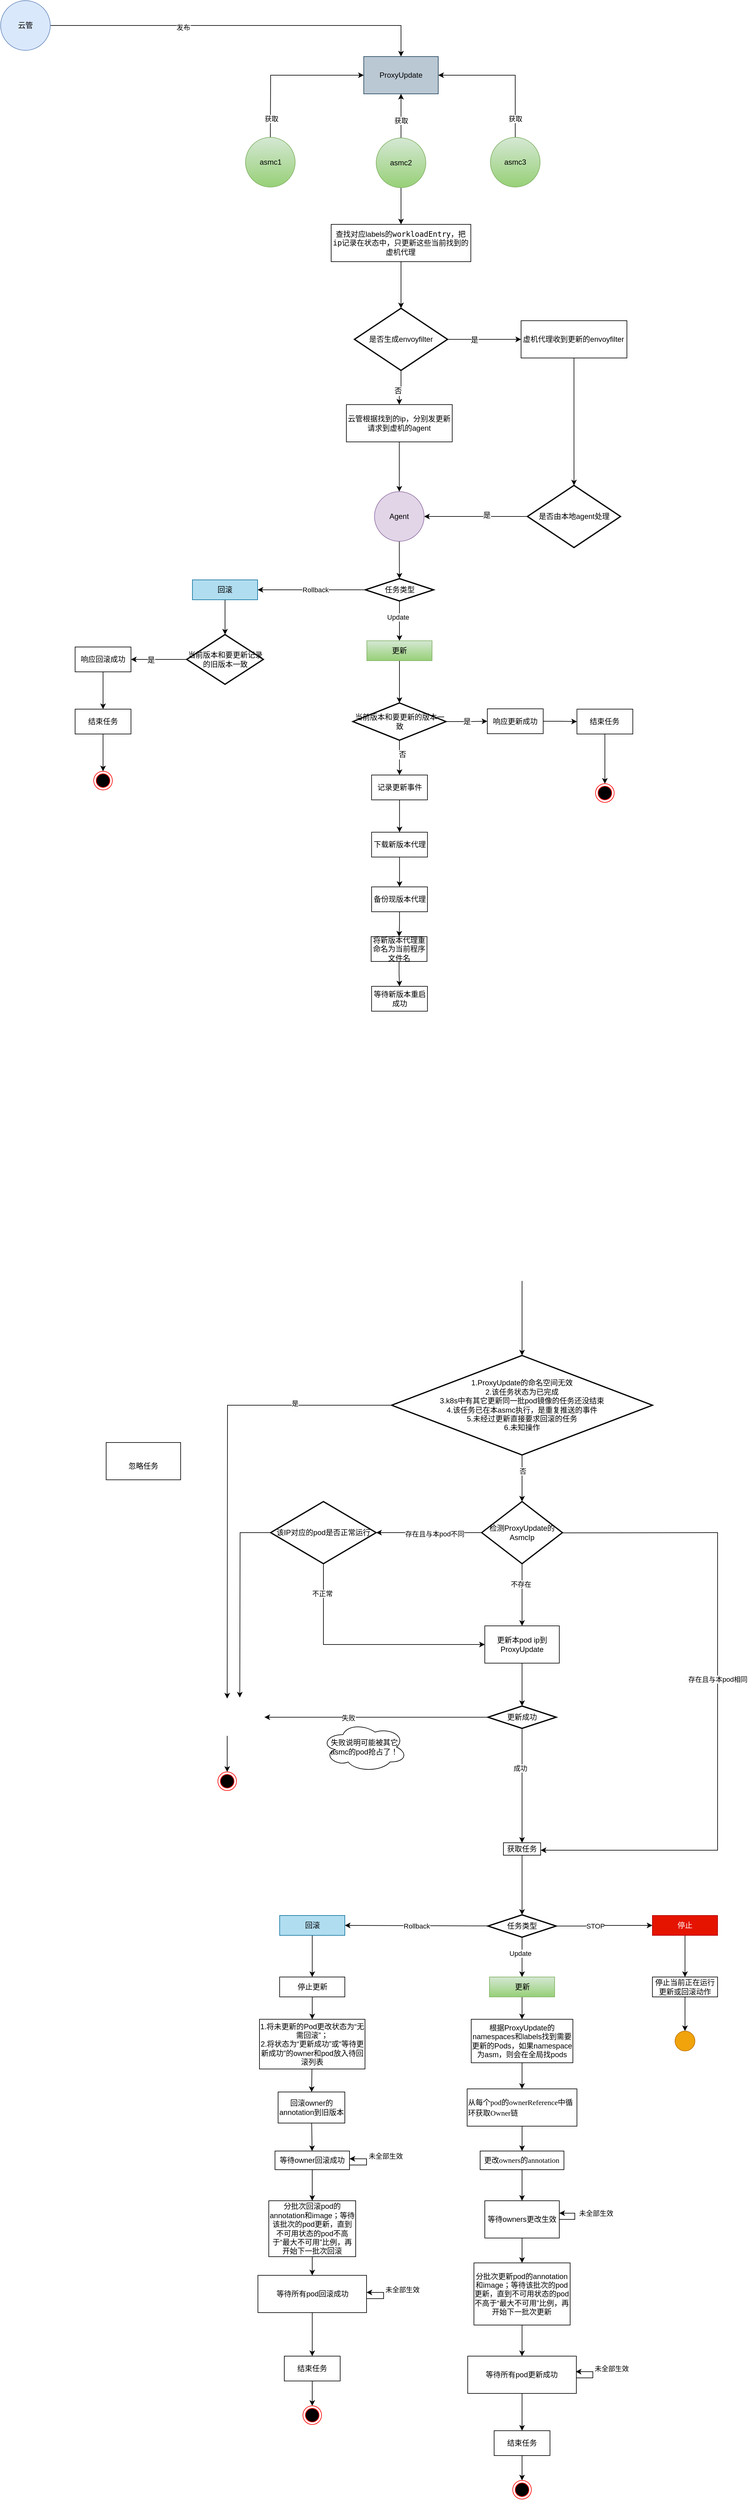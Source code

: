 <mxfile version="15.8.2" type="github">
  <diagram name="Page-1" id="e7e014a7-5840-1c2e-5031-d8a46d1fe8dd">
    <mxGraphModel dx="1368" dy="797" grid="1" gridSize="10" guides="1" tooltips="1" connect="1" arrows="1" fold="1" page="1" pageScale="1" pageWidth="827" pageHeight="1169" background="#ffffff" math="0" shadow="0">
      <root>
        <mxCell id="0" />
        <mxCell id="1" parent="0" />
        <mxCell id="EJuun3mlQRxhY7gNAN2d-12" style="edgeStyle=none;rounded=0;orthogonalLoop=1;jettySize=auto;html=1;entryX=0.5;entryY=0;entryDx=0;entryDy=0;" parent="1" source="FB7n5PxvgqieLS6MJgnv-41" target="FB7n5PxvgqieLS6MJgnv-43" edge="1">
          <mxGeometry relative="1" as="geometry">
            <Array as="points">
              <mxPoint x="585" y="80" />
              <mxPoint x="665" y="80" />
            </Array>
          </mxGeometry>
        </mxCell>
        <mxCell id="EJuun3mlQRxhY7gNAN2d-13" value="发布" style="edgeLabel;html=1;align=center;verticalAlign=middle;resizable=0;points=[];" parent="EJuun3mlQRxhY7gNAN2d-12" vertex="1" connectable="0">
          <mxGeometry x="-0.306" y="-3" relative="1" as="geometry">
            <mxPoint as="offset" />
          </mxGeometry>
        </mxCell>
        <mxCell id="FB7n5PxvgqieLS6MJgnv-41" value="云管" style="ellipse;whiteSpace=wrap;html=1;aspect=fixed;fillColor=#dae8fc;strokeColor=#6c8ebf;" parent="1" vertex="1">
          <mxGeometry x="20" y="40" width="80" height="80" as="geometry" />
        </mxCell>
        <mxCell id="FB7n5PxvgqieLS6MJgnv-43" value="ProxyUpdate" style="rounded=0;whiteSpace=wrap;html=1;fillColor=#bac8d3;strokeColor=#23445d;" parent="1" vertex="1">
          <mxGeometry x="605" y="130" width="120" height="60" as="geometry" />
        </mxCell>
        <mxCell id="EJuun3mlQRxhY7gNAN2d-10" style="edgeStyle=none;rounded=0;orthogonalLoop=1;jettySize=auto;html=1;exitX=0.5;exitY=0;exitDx=0;exitDy=0;entryX=0;entryY=0.5;entryDx=0;entryDy=0;" parent="1" source="FB7n5PxvgqieLS6MJgnv-44" edge="1">
          <mxGeometry relative="1" as="geometry">
            <mxPoint x="605" y="160" as="targetPoint" />
            <Array as="points">
              <mxPoint x="455" y="160" />
            </Array>
          </mxGeometry>
        </mxCell>
        <mxCell id="rX8UmJ0MvaBs6cS46ier-8" value="获取" style="edgeLabel;html=1;align=center;verticalAlign=middle;resizable=0;points=[];" parent="EJuun3mlQRxhY7gNAN2d-10" vertex="1" connectable="0">
          <mxGeometry x="-0.401" y="-1" relative="1" as="geometry">
            <mxPoint y="45" as="offset" />
          </mxGeometry>
        </mxCell>
        <mxCell id="FB7n5PxvgqieLS6MJgnv-44" value="asmc1" style="ellipse;whiteSpace=wrap;html=1;aspect=fixed;fillColor=#d5e8d4;gradientColor=#97d077;strokeColor=#82b366;" parent="1" vertex="1">
          <mxGeometry x="414.5" y="260" width="80" height="80" as="geometry" />
        </mxCell>
        <mxCell id="EJuun3mlQRxhY7gNAN2d-9" style="edgeStyle=none;rounded=0;orthogonalLoop=1;jettySize=auto;html=1;exitX=0.5;exitY=0;exitDx=0;exitDy=0;entryX=0.5;entryY=1;entryDx=0;entryDy=0;" parent="1" source="FB7n5PxvgqieLS6MJgnv-45" edge="1">
          <mxGeometry relative="1" as="geometry">
            <mxPoint x="665" y="190" as="targetPoint" />
          </mxGeometry>
        </mxCell>
        <mxCell id="rX8UmJ0MvaBs6cS46ier-11" value="获取" style="edgeLabel;html=1;align=center;verticalAlign=middle;resizable=0;points=[];" parent="EJuun3mlQRxhY7gNAN2d-9" vertex="1" connectable="0">
          <mxGeometry x="-0.3" relative="1" as="geometry">
            <mxPoint y="-3" as="offset" />
          </mxGeometry>
        </mxCell>
        <mxCell id="EJuun3mlQRxhY7gNAN2d-14" style="edgeStyle=none;rounded=0;orthogonalLoop=1;jettySize=auto;html=1;entryX=0.5;entryY=0;entryDx=0;entryDy=0;entryPerimeter=0;" parent="1" target="rX8UmJ0MvaBs6cS46ier-1" edge="1">
          <mxGeometry relative="1" as="geometry">
            <mxPoint x="860" y="2100" as="sourcePoint" />
          </mxGeometry>
        </mxCell>
        <mxCell id="xDake7foOGyNzTxmRu00-2" style="edgeStyle=orthogonalEdgeStyle;rounded=0;orthogonalLoop=1;jettySize=auto;html=1;" edge="1" parent="1" source="FB7n5PxvgqieLS6MJgnv-45" target="xDake7foOGyNzTxmRu00-1">
          <mxGeometry relative="1" as="geometry" />
        </mxCell>
        <mxCell id="FB7n5PxvgqieLS6MJgnv-45" value="asmc2" style="ellipse;whiteSpace=wrap;html=1;aspect=fixed;fillColor=#d5e8d4;gradientColor=#97d077;strokeColor=#82b366;" parent="1" vertex="1">
          <mxGeometry x="625" y="261" width="80" height="80" as="geometry" />
        </mxCell>
        <mxCell id="EJuun3mlQRxhY7gNAN2d-11" style="edgeStyle=none;rounded=0;orthogonalLoop=1;jettySize=auto;html=1;entryX=1;entryY=0.5;entryDx=0;entryDy=0;" parent="1" source="FB7n5PxvgqieLS6MJgnv-46" edge="1">
          <mxGeometry relative="1" as="geometry">
            <mxPoint x="725" y="160" as="targetPoint" />
            <Array as="points">
              <mxPoint x="849" y="160" />
            </Array>
          </mxGeometry>
        </mxCell>
        <mxCell id="rX8UmJ0MvaBs6cS46ier-10" value="获取" style="edgeLabel;html=1;align=center;verticalAlign=middle;resizable=0;points=[];" parent="EJuun3mlQRxhY7gNAN2d-11" vertex="1" connectable="0">
          <mxGeometry x="-0.678" relative="1" as="geometry">
            <mxPoint y="6" as="offset" />
          </mxGeometry>
        </mxCell>
        <mxCell id="FB7n5PxvgqieLS6MJgnv-46" value="asmc3" style="ellipse;whiteSpace=wrap;html=1;aspect=fixed;fillColor=#d5e8d4;gradientColor=#97d077;strokeColor=#82b366;" parent="1" vertex="1">
          <mxGeometry x="809.07" y="260" width="80" height="80" as="geometry" />
        </mxCell>
        <mxCell id="EJuun3mlQRxhY7gNAN2d-17" style="edgeStyle=none;rounded=0;orthogonalLoop=1;jettySize=auto;html=1;entryX=0.5;entryY=0;entryDx=0;entryDy=0;exitX=0.5;exitY=1;exitDx=0;exitDy=0;exitPerimeter=0;" parent="1" source="EJuun3mlQRxhY7gNAN2d-7" target="EJuun3mlQRxhY7gNAN2d-22" edge="1">
          <mxGeometry relative="1" as="geometry">
            <mxPoint x="1085" y="2505" as="targetPoint" />
          </mxGeometry>
        </mxCell>
        <mxCell id="EJuun3mlQRxhY7gNAN2d-18" value="不存在" style="edgeLabel;html=1;align=center;verticalAlign=middle;resizable=0;points=[];" parent="EJuun3mlQRxhY7gNAN2d-17" vertex="1" connectable="0">
          <mxGeometry x="-0.354" y="-2" relative="1" as="geometry">
            <mxPoint as="offset" />
          </mxGeometry>
        </mxCell>
        <mxCell id="EJuun3mlQRxhY7gNAN2d-19" style="edgeStyle=none;rounded=0;orthogonalLoop=1;jettySize=auto;html=1;entryX=1;entryY=0.5;entryDx=0;entryDy=0;entryPerimeter=0;exitX=0;exitY=0.5;exitDx=0;exitDy=0;exitPerimeter=0;" parent="1" source="EJuun3mlQRxhY7gNAN2d-7" target="EJuun3mlQRxhY7gNAN2d-30" edge="1">
          <mxGeometry relative="1" as="geometry">
            <mxPoint x="735" y="2505" as="targetPoint" />
          </mxGeometry>
        </mxCell>
        <mxCell id="EJuun3mlQRxhY7gNAN2d-20" value="存在且与本pod不同" style="edgeLabel;html=1;align=center;verticalAlign=middle;resizable=0;points=[];" parent="EJuun3mlQRxhY7gNAN2d-19" vertex="1" connectable="0">
          <mxGeometry x="0.106" y="2" relative="1" as="geometry">
            <mxPoint x="18" as="offset" />
          </mxGeometry>
        </mxCell>
        <mxCell id="EJuun3mlQRxhY7gNAN2d-38" style="edgeStyle=none;rounded=0;orthogonalLoop=1;jettySize=auto;html=1;entryX=1;entryY=0.5;entryDx=0;entryDy=0;" parent="1" edge="1">
          <mxGeometry relative="1" as="geometry">
            <mxPoint x="890.0" y="3016" as="targetPoint" />
            <Array as="points">
              <mxPoint x="1175" y="2505" />
              <mxPoint x="1175" y="3016" />
            </Array>
            <mxPoint x="925.0" y="2505.349" as="sourcePoint" />
          </mxGeometry>
        </mxCell>
        <mxCell id="EJuun3mlQRxhY7gNAN2d-39" value="存在且与本pod相同" style="edgeLabel;html=1;align=center;verticalAlign=middle;resizable=0;points=[];" parent="EJuun3mlQRxhY7gNAN2d-38" vertex="1" connectable="0">
          <mxGeometry x="-0.397" y="-1" relative="1" as="geometry">
            <mxPoint x="1" y="170" as="offset" />
          </mxGeometry>
        </mxCell>
        <mxCell id="EJuun3mlQRxhY7gNAN2d-7" value="&lt;span style=&quot;text-align: left&quot;&gt;检测ProxyUpdate的AsmcIp&lt;/span&gt;" style="strokeWidth=2;html=1;shape=mxgraph.flowchart.decision;whiteSpace=wrap;" parent="1" vertex="1">
          <mxGeometry x="795" y="2455" width="130" height="100" as="geometry" />
        </mxCell>
        <mxCell id="EJuun3mlQRxhY7gNAN2d-24" style="edgeStyle=none;rounded=0;orthogonalLoop=1;jettySize=auto;html=1;entryX=0.5;entryY=0;entryDx=0;entryDy=0;entryPerimeter=0;" parent="1" source="EJuun3mlQRxhY7gNAN2d-22" target="EJuun3mlQRxhY7gNAN2d-23" edge="1">
          <mxGeometry relative="1" as="geometry">
            <mxPoint x="860.0" y="2792" as="targetPoint" />
          </mxGeometry>
        </mxCell>
        <mxCell id="EJuun3mlQRxhY7gNAN2d-22" value="更新本pod ip到ProxyUpdate" style="rounded=0;whiteSpace=wrap;html=1;" parent="1" vertex="1">
          <mxGeometry x="800" y="2655" width="120" height="60" as="geometry" />
        </mxCell>
        <mxCell id="EJuun3mlQRxhY7gNAN2d-33" style="edgeStyle=none;rounded=0;orthogonalLoop=1;jettySize=auto;html=1;" parent="1" source="EJuun3mlQRxhY7gNAN2d-23" target="EJuun3mlQRxhY7gNAN2d-25" edge="1">
          <mxGeometry relative="1" as="geometry" />
        </mxCell>
        <mxCell id="EJuun3mlQRxhY7gNAN2d-34" value="成功" style="edgeLabel;html=1;align=center;verticalAlign=middle;resizable=0;points=[];" parent="EJuun3mlQRxhY7gNAN2d-33" vertex="1" connectable="0">
          <mxGeometry x="-0.303" y="-3" relative="1" as="geometry">
            <mxPoint as="offset" />
          </mxGeometry>
        </mxCell>
        <mxCell id="EJuun3mlQRxhY7gNAN2d-41" style="edgeStyle=none;rounded=0;orthogonalLoop=1;jettySize=auto;html=1;entryX=1;entryY=0.5;entryDx=0;entryDy=0;exitX=0;exitY=0.5;exitDx=0;exitDy=0;exitPerimeter=0;" parent="1" source="EJuun3mlQRxhY7gNAN2d-23" edge="1">
          <mxGeometry relative="1" as="geometry">
            <mxPoint x="445" y="2802" as="targetPoint" />
            <mxPoint x="795" y="2800" as="sourcePoint" />
          </mxGeometry>
        </mxCell>
        <mxCell id="EJuun3mlQRxhY7gNAN2d-42" value="失败" style="edgeLabel;html=1;align=center;verticalAlign=middle;resizable=0;points=[];" parent="EJuun3mlQRxhY7gNAN2d-41" vertex="1" connectable="0">
          <mxGeometry x="0.25" y="1" relative="1" as="geometry">
            <mxPoint as="offset" />
          </mxGeometry>
        </mxCell>
        <mxCell id="EJuun3mlQRxhY7gNAN2d-23" value="&lt;span style=&quot;text-align: left&quot;&gt;更新成功&lt;/span&gt;" style="strokeWidth=2;html=1;shape=mxgraph.flowchart.decision;whiteSpace=wrap;" parent="1" vertex="1">
          <mxGeometry x="805" y="2784" width="110" height="36" as="geometry" />
        </mxCell>
        <mxCell id="rX8UmJ0MvaBs6cS46ier-18" style="edgeStyle=orthogonalEdgeStyle;rounded=0;orthogonalLoop=1;jettySize=auto;html=1;entryX=0.5;entryY=0;entryDx=0;entryDy=0;entryPerimeter=0;" parent="1" source="EJuun3mlQRxhY7gNAN2d-25" target="rX8UmJ0MvaBs6cS46ier-17" edge="1">
          <mxGeometry relative="1" as="geometry" />
        </mxCell>
        <mxCell id="EJuun3mlQRxhY7gNAN2d-25" value="获取任务" style="rounded=0;whiteSpace=wrap;html=1;" parent="1" vertex="1">
          <mxGeometry x="830" y="3004" width="60" height="20" as="geometry" />
        </mxCell>
        <mxCell id="EJuun3mlQRxhY7gNAN2d-43" style="edgeStyle=orthogonalEdgeStyle;rounded=0;orthogonalLoop=1;jettySize=auto;html=1;entryX=0;entryY=0.5;entryDx=0;entryDy=0;exitX=0.5;exitY=1;exitDx=0;exitDy=0;exitPerimeter=0;" parent="1" source="EJuun3mlQRxhY7gNAN2d-30" target="EJuun3mlQRxhY7gNAN2d-22" edge="1">
          <mxGeometry relative="1" as="geometry" />
        </mxCell>
        <mxCell id="EJuun3mlQRxhY7gNAN2d-44" value="不正常" style="edgeLabel;html=1;align=center;verticalAlign=middle;resizable=0;points=[];" parent="EJuun3mlQRxhY7gNAN2d-43" vertex="1" connectable="0">
          <mxGeometry x="-0.753" y="-2" relative="1" as="geometry">
            <mxPoint as="offset" />
          </mxGeometry>
        </mxCell>
        <mxCell id="rX8UmJ0MvaBs6cS46ier-13" style="edgeStyle=orthogonalEdgeStyle;rounded=0;orthogonalLoop=1;jettySize=auto;html=1;entryX=0.669;entryY=-0.028;entryDx=0;entryDy=0;entryPerimeter=0;" parent="1" source="EJuun3mlQRxhY7gNAN2d-30" edge="1">
          <mxGeometry relative="1" as="geometry">
            <mxPoint x="405.28" y="2770.32" as="targetPoint" />
          </mxGeometry>
        </mxCell>
        <mxCell id="EJuun3mlQRxhY7gNAN2d-30" value="该IP对应的pod是否正常运行" style="strokeWidth=2;html=1;shape=mxgraph.flowchart.decision;whiteSpace=wrap;" parent="1" vertex="1">
          <mxGeometry x="455" y="2455" width="170" height="100" as="geometry" />
        </mxCell>
        <mxCell id="EJuun3mlQRxhY7gNAN2d-36" style="edgeStyle=none;rounded=0;orthogonalLoop=1;jettySize=auto;html=1;entryX=0.5;entryY=0;entryDx=0;entryDy=0;" parent="1" target="EJuun3mlQRxhY7gNAN2d-35" edge="1">
          <mxGeometry relative="1" as="geometry">
            <mxPoint x="385" y="2832" as="sourcePoint" />
          </mxGeometry>
        </mxCell>
        <mxCell id="EJuun3mlQRxhY7gNAN2d-32" value="&lt;br&gt;忽略任务" style="rounded=0;whiteSpace=wrap;html=1;" parent="1" vertex="1">
          <mxGeometry x="190" y="2360" width="120" height="60" as="geometry" />
        </mxCell>
        <mxCell id="EJuun3mlQRxhY7gNAN2d-35" value="" style="ellipse;html=1;shape=endState;fillColor=#000000;strokeColor=#ff0000;" parent="1" vertex="1">
          <mxGeometry x="370" y="2890" width="30" height="30" as="geometry" />
        </mxCell>
        <mxCell id="rX8UmJ0MvaBs6cS46ier-3" style="edgeStyle=orthogonalEdgeStyle;rounded=0;orthogonalLoop=1;jettySize=auto;html=1;" parent="1" source="rX8UmJ0MvaBs6cS46ier-1" target="EJuun3mlQRxhY7gNAN2d-7" edge="1">
          <mxGeometry relative="1" as="geometry" />
        </mxCell>
        <mxCell id="rX8UmJ0MvaBs6cS46ier-15" value="否" style="edgeLabel;html=1;align=center;verticalAlign=middle;resizable=0;points=[];" parent="rX8UmJ0MvaBs6cS46ier-3" vertex="1" connectable="0">
          <mxGeometry x="-0.301" y="1" relative="1" as="geometry">
            <mxPoint as="offset" />
          </mxGeometry>
        </mxCell>
        <mxCell id="rX8UmJ0MvaBs6cS46ier-5" style="edgeStyle=orthogonalEdgeStyle;rounded=0;orthogonalLoop=1;jettySize=auto;html=1;" parent="1" source="rX8UmJ0MvaBs6cS46ier-1" edge="1">
          <mxGeometry relative="1" as="geometry">
            <mxPoint x="385" y="2772" as="targetPoint" />
          </mxGeometry>
        </mxCell>
        <mxCell id="rX8UmJ0MvaBs6cS46ier-14" value="是" style="edgeLabel;html=1;align=center;verticalAlign=middle;resizable=0;points=[];" parent="rX8UmJ0MvaBs6cS46ier-5" vertex="1" connectable="0">
          <mxGeometry x="-0.577" y="-3" relative="1" as="geometry">
            <mxPoint as="offset" />
          </mxGeometry>
        </mxCell>
        <mxCell id="rX8UmJ0MvaBs6cS46ier-1" value="&lt;span style=&quot;text-align: left&quot;&gt;1.ProxyUpdate的命名空间无效&lt;br&gt;2.&lt;/span&gt;&lt;span style=&quot;text-align: left&quot;&gt;该任务状态为已完成&lt;br&gt;&lt;/span&gt;&lt;span style=&quot;text-align: left&quot;&gt;3.k8s中有其它更新同一批pod镜像的任务还没结束&lt;br&gt;4.该任务已在本asmc执行，是重复推送的事件&lt;br&gt;5.未经过更新直接要求回滚的任务&lt;br&gt;6.未知操作&lt;br&gt;&lt;/span&gt;" style="strokeWidth=2;html=1;shape=mxgraph.flowchart.decision;whiteSpace=wrap;" parent="1" vertex="1">
          <mxGeometry x="650" y="2220" width="420" height="160" as="geometry" />
        </mxCell>
        <mxCell id="rX8UmJ0MvaBs6cS46ier-20" style="edgeStyle=orthogonalEdgeStyle;rounded=0;orthogonalLoop=1;jettySize=auto;html=1;entryX=0;entryY=0.5;entryDx=0;entryDy=0;" parent="1" source="rX8UmJ0MvaBs6cS46ier-17" target="rX8UmJ0MvaBs6cS46ier-19" edge="1">
          <mxGeometry relative="1" as="geometry" />
        </mxCell>
        <mxCell id="rX8UmJ0MvaBs6cS46ier-21" value="STOP" style="edgeLabel;html=1;align=center;verticalAlign=middle;resizable=0;points=[];" parent="rX8UmJ0MvaBs6cS46ier-20" vertex="1" connectable="0">
          <mxGeometry x="-0.201" relative="1" as="geometry">
            <mxPoint as="offset" />
          </mxGeometry>
        </mxCell>
        <mxCell id="rX8UmJ0MvaBs6cS46ier-22" style="rounded=0;orthogonalLoop=1;jettySize=auto;html=1;entryX=1;entryY=0.5;entryDx=0;entryDy=0;" parent="1" source="rX8UmJ0MvaBs6cS46ier-17" target="rX8UmJ0MvaBs6cS46ier-49" edge="1">
          <mxGeometry relative="1" as="geometry">
            <mxPoint x="635.0" y="3138" as="targetPoint" />
          </mxGeometry>
        </mxCell>
        <mxCell id="rX8UmJ0MvaBs6cS46ier-23" value="Rollback" style="edgeLabel;html=1;align=center;verticalAlign=middle;resizable=0;points=[];" parent="rX8UmJ0MvaBs6cS46ier-22" vertex="1" connectable="0">
          <mxGeometry x="0.209" y="1" relative="1" as="geometry">
            <mxPoint x="24" y="-1" as="offset" />
          </mxGeometry>
        </mxCell>
        <mxCell id="rX8UmJ0MvaBs6cS46ier-24" style="edgeStyle=orthogonalEdgeStyle;rounded=0;orthogonalLoop=1;jettySize=auto;html=1;entryX=0.5;entryY=0;entryDx=0;entryDy=0;" parent="1" source="rX8UmJ0MvaBs6cS46ier-17" target="rX8UmJ0MvaBs6cS46ier-26" edge="1">
          <mxGeometry relative="1" as="geometry">
            <mxPoint x="860.0" y="3270" as="targetPoint" />
          </mxGeometry>
        </mxCell>
        <mxCell id="rX8UmJ0MvaBs6cS46ier-25" value="Update" style="edgeLabel;html=1;align=center;verticalAlign=middle;resizable=0;points=[];" parent="rX8UmJ0MvaBs6cS46ier-24" vertex="1" connectable="0">
          <mxGeometry x="-0.192" y="-3" relative="1" as="geometry">
            <mxPoint as="offset" />
          </mxGeometry>
        </mxCell>
        <mxCell id="rX8UmJ0MvaBs6cS46ier-17" value="&lt;span style=&quot;text-align: left&quot;&gt;任务类型&lt;/span&gt;" style="strokeWidth=2;html=1;shape=mxgraph.flowchart.decision;whiteSpace=wrap;" parent="1" vertex="1">
          <mxGeometry x="805" y="3120" width="110" height="36" as="geometry" />
        </mxCell>
        <mxCell id="rX8UmJ0MvaBs6cS46ier-80" style="edgeStyle=orthogonalEdgeStyle;rounded=0;orthogonalLoop=1;jettySize=auto;html=1;" parent="1" source="rX8UmJ0MvaBs6cS46ier-19" target="rX8UmJ0MvaBs6cS46ier-79" edge="1">
          <mxGeometry relative="1" as="geometry" />
        </mxCell>
        <mxCell id="rX8UmJ0MvaBs6cS46ier-19" value="停止" style="rounded=0;whiteSpace=wrap;html=1;fillColor=#e51400;fontColor=#ffffff;strokeColor=#B20000;" parent="1" vertex="1">
          <mxGeometry x="1070" y="3121" width="105" height="32" as="geometry" />
        </mxCell>
        <mxCell id="rX8UmJ0MvaBs6cS46ier-40" style="edgeStyle=orthogonalEdgeStyle;rounded=0;orthogonalLoop=1;jettySize=auto;html=1;entryX=0.5;entryY=0;entryDx=0;entryDy=0;" parent="1" source="rX8UmJ0MvaBs6cS46ier-26" target="rX8UmJ0MvaBs6cS46ier-29" edge="1">
          <mxGeometry relative="1" as="geometry" />
        </mxCell>
        <mxCell id="rX8UmJ0MvaBs6cS46ier-26" value="更新" style="rounded=0;whiteSpace=wrap;html=1;fillColor=#d5e8d4;gradientColor=#97d077;strokeColor=#82b366;" parent="1" vertex="1">
          <mxGeometry x="807.5" y="3220" width="105" height="32" as="geometry" />
        </mxCell>
        <mxCell id="rX8UmJ0MvaBs6cS46ier-41" style="edgeStyle=orthogonalEdgeStyle;rounded=0;orthogonalLoop=1;jettySize=auto;html=1;entryX=0.5;entryY=0;entryDx=0;entryDy=0;" parent="1" source="rX8UmJ0MvaBs6cS46ier-29" target="rX8UmJ0MvaBs6cS46ier-31" edge="1">
          <mxGeometry relative="1" as="geometry" />
        </mxCell>
        <mxCell id="rX8UmJ0MvaBs6cS46ier-29" value="根据ProxyUpdate的namespaces和labels找到需要更新的Pods，如果namespace为asm，则会在全局找pods" style="rounded=0;whiteSpace=wrap;html=1;" parent="1" vertex="1">
          <mxGeometry x="778.13" y="3288" width="163.75" height="70" as="geometry" />
        </mxCell>
        <mxCell id="rX8UmJ0MvaBs6cS46ier-42" style="edgeStyle=orthogonalEdgeStyle;rounded=0;orthogonalLoop=1;jettySize=auto;html=1;entryX=0.5;entryY=0;entryDx=0;entryDy=0;" parent="1" source="rX8UmJ0MvaBs6cS46ier-31" target="rX8UmJ0MvaBs6cS46ier-32" edge="1">
          <mxGeometry relative="1" as="geometry" />
        </mxCell>
        <mxCell id="rX8UmJ0MvaBs6cS46ier-31" value="&lt;p class=&quot;MsoNormal&quot; style=&quot;margin: 0pt 0pt 0.0pt ; text-align: left ; font-family: &amp;#34;calibri&amp;#34; ; font-size: 10.5pt&quot;&gt;&lt;span style=&quot;font-size: 9pt&quot;&gt;&lt;font face=&quot;宋体&quot;&gt;从每个&lt;/font&gt;pod&lt;font face=&quot;宋体&quot;&gt;的&lt;/font&gt;&lt;font face=&quot;Calibri&quot;&gt;ownerReference&lt;/font&gt;&lt;font face=&quot;宋体&quot;&gt;中循环获取Owner链&lt;/font&gt;&lt;/span&gt;&lt;span style=&quot;font-size: 9pt&quot;&gt;&lt;/span&gt;&lt;/p&gt;" style="whiteSpace=wrap;html=1;" parent="1" vertex="1">
          <mxGeometry x="771.56" y="3400" width="176.87" height="60" as="geometry" />
        </mxCell>
        <mxCell id="rX8UmJ0MvaBs6cS46ier-43" style="edgeStyle=orthogonalEdgeStyle;rounded=0;orthogonalLoop=1;jettySize=auto;html=1;" parent="1" source="rX8UmJ0MvaBs6cS46ier-32" target="rX8UmJ0MvaBs6cS46ier-33" edge="1">
          <mxGeometry relative="1" as="geometry" />
        </mxCell>
        <mxCell id="rX8UmJ0MvaBs6cS46ier-32" value="&lt;p class=&quot;MsoNormal&quot; style=&quot;margin: 0pt 0pt 0.0pt ; text-align: left ; font-family: &amp;#34;calibri&amp;#34; ; font-size: 10.5pt&quot;&gt;&lt;span style=&quot;font-size: 9pt&quot;&gt;&lt;font face=&quot;宋体&quot;&gt;更改owners&lt;/font&gt;&lt;/span&gt;&lt;span style=&quot;font-size: 9pt&quot;&gt;&lt;font face=&quot;宋体&quot;&gt;的&lt;/font&gt;annotation&lt;/span&gt;&lt;span style=&quot;font-size: 9pt&quot;&gt;&lt;/span&gt;&lt;/p&gt;" style="whiteSpace=wrap;html=1;" parent="1" vertex="1">
          <mxGeometry x="792.49" y="3500" width="135" height="30" as="geometry" />
        </mxCell>
        <mxCell id="rX8UmJ0MvaBs6cS46ier-44" style="edgeStyle=orthogonalEdgeStyle;rounded=0;orthogonalLoop=1;jettySize=auto;html=1;entryX=0.5;entryY=0;entryDx=0;entryDy=0;" parent="1" source="rX8UmJ0MvaBs6cS46ier-33" target="rX8UmJ0MvaBs6cS46ier-36" edge="1">
          <mxGeometry relative="1" as="geometry" />
        </mxCell>
        <mxCell id="rX8UmJ0MvaBs6cS46ier-66" style="edgeStyle=orthogonalEdgeStyle;rounded=0;orthogonalLoop=1;jettySize=auto;html=1;" parent="1" source="rX8UmJ0MvaBs6cS46ier-33" target="rX8UmJ0MvaBs6cS46ier-33" edge="1">
          <mxGeometry relative="1" as="geometry">
            <mxPoint x="925" y="3600" as="targetPoint" />
            <Array as="points">
              <mxPoint x="945" y="3610" />
              <mxPoint x="945" y="3600" />
            </Array>
          </mxGeometry>
        </mxCell>
        <mxCell id="rX8UmJ0MvaBs6cS46ier-67" value="未全部生效" style="edgeLabel;html=1;align=center;verticalAlign=middle;resizable=0;points=[];" parent="rX8UmJ0MvaBs6cS46ier-66" vertex="1" connectable="0">
          <mxGeometry x="-0.378" y="-2" relative="1" as="geometry">
            <mxPoint x="40" y="-12" as="offset" />
          </mxGeometry>
        </mxCell>
        <mxCell id="rX8UmJ0MvaBs6cS46ier-33" value="等待owners更改生效" style="whiteSpace=wrap;html=1;" parent="1" vertex="1">
          <mxGeometry x="800" y="3580" width="120" height="60" as="geometry" />
        </mxCell>
        <mxCell id="rX8UmJ0MvaBs6cS46ier-45" style="edgeStyle=orthogonalEdgeStyle;rounded=0;orthogonalLoop=1;jettySize=auto;html=1;" parent="1" source="rX8UmJ0MvaBs6cS46ier-36" target="rX8UmJ0MvaBs6cS46ier-37" edge="1">
          <mxGeometry relative="1" as="geometry" />
        </mxCell>
        <mxCell id="rX8UmJ0MvaBs6cS46ier-36" value="分批次更新pod的annotation和image；等待该批次的pod更新，直到不可用状态的pod不高于“最大不可用”比例，再开始下一批次更新" style="whiteSpace=wrap;html=1;" parent="1" vertex="1">
          <mxGeometry x="782.49" y="3680" width="154.99" height="100" as="geometry" />
        </mxCell>
        <mxCell id="rX8UmJ0MvaBs6cS46ier-47" style="edgeStyle=orthogonalEdgeStyle;rounded=0;orthogonalLoop=1;jettySize=auto;html=1;" parent="1" source="rX8UmJ0MvaBs6cS46ier-37" target="rX8UmJ0MvaBs6cS46ier-38" edge="1">
          <mxGeometry relative="1" as="geometry" />
        </mxCell>
        <mxCell id="rX8UmJ0MvaBs6cS46ier-70" style="edgeStyle=orthogonalEdgeStyle;rounded=0;orthogonalLoop=1;jettySize=auto;html=1;entryX=1;entryY=0.5;entryDx=0;entryDy=0;" parent="1" edge="1">
          <mxGeometry relative="1" as="geometry">
            <mxPoint x="946.56" y="3855" as="targetPoint" />
            <mxPoint x="946.56" y="3865.029" as="sourcePoint" />
            <Array as="points">
              <mxPoint x="974.07" y="3865" />
              <mxPoint x="974.07" y="3855" />
            </Array>
          </mxGeometry>
        </mxCell>
        <mxCell id="rX8UmJ0MvaBs6cS46ier-37" value="等待所有pod更新成功" style="whiteSpace=wrap;html=1;" parent="1" vertex="1">
          <mxGeometry x="772.49" y="3830" width="175" height="60" as="geometry" />
        </mxCell>
        <mxCell id="rX8UmJ0MvaBs6cS46ier-48" style="edgeStyle=orthogonalEdgeStyle;rounded=0;orthogonalLoop=1;jettySize=auto;html=1;" parent="1" source="rX8UmJ0MvaBs6cS46ier-38" target="rX8UmJ0MvaBs6cS46ier-39" edge="1">
          <mxGeometry relative="1" as="geometry" />
        </mxCell>
        <mxCell id="rX8UmJ0MvaBs6cS46ier-38" value="结束任务" style="whiteSpace=wrap;html=1;" parent="1" vertex="1">
          <mxGeometry x="815.01" y="3950" width="90" height="40" as="geometry" />
        </mxCell>
        <mxCell id="rX8UmJ0MvaBs6cS46ier-39" value="" style="ellipse;html=1;shape=endState;fillColor=#000000;strokeColor=#ff0000;" parent="1" vertex="1">
          <mxGeometry x="844.99" y="4030" width="30" height="30" as="geometry" />
        </mxCell>
        <mxCell id="rX8UmJ0MvaBs6cS46ier-58" style="edgeStyle=orthogonalEdgeStyle;rounded=0;orthogonalLoop=1;jettySize=auto;html=1;" parent="1" source="rX8UmJ0MvaBs6cS46ier-49" target="rX8UmJ0MvaBs6cS46ier-50" edge="1">
          <mxGeometry relative="1" as="geometry" />
        </mxCell>
        <mxCell id="rX8UmJ0MvaBs6cS46ier-49" value="回滚" style="rounded=0;whiteSpace=wrap;html=1;fillColor=#b1ddf0;strokeColor=#10739e;" parent="1" vertex="1">
          <mxGeometry x="469.5" y="3121" width="105" height="32" as="geometry" />
        </mxCell>
        <mxCell id="rX8UmJ0MvaBs6cS46ier-59" style="edgeStyle=orthogonalEdgeStyle;rounded=0;orthogonalLoop=1;jettySize=auto;html=1;" parent="1" source="rX8UmJ0MvaBs6cS46ier-50" target="rX8UmJ0MvaBs6cS46ier-51" edge="1">
          <mxGeometry relative="1" as="geometry" />
        </mxCell>
        <mxCell id="rX8UmJ0MvaBs6cS46ier-50" value="停止更新" style="rounded=0;whiteSpace=wrap;html=1;" parent="1" vertex="1">
          <mxGeometry x="469.5" y="3220" width="105" height="32" as="geometry" />
        </mxCell>
        <mxCell id="rX8UmJ0MvaBs6cS46ier-60" style="rounded=0;orthogonalLoop=1;jettySize=auto;html=1;" parent="1" source="rX8UmJ0MvaBs6cS46ier-51" target="rX8UmJ0MvaBs6cS46ier-52" edge="1">
          <mxGeometry relative="1" as="geometry" />
        </mxCell>
        <mxCell id="rX8UmJ0MvaBs6cS46ier-51" value="1.将未更新的Pod更改状态为“无需回滚”；&lt;br&gt;2.将状态为“更新成功”或“等待更新成功”的owner和pod放入待回滚列表" style="whiteSpace=wrap;html=1;" parent="1" vertex="1">
          <mxGeometry x="437" y="3288" width="170" height="80" as="geometry" />
        </mxCell>
        <mxCell id="rX8UmJ0MvaBs6cS46ier-61" style="rounded=0;orthogonalLoop=1;jettySize=auto;html=1;" parent="1" source="rX8UmJ0MvaBs6cS46ier-52" target="rX8UmJ0MvaBs6cS46ier-53" edge="1">
          <mxGeometry relative="1" as="geometry" />
        </mxCell>
        <mxCell id="rX8UmJ0MvaBs6cS46ier-52" value="回滚owner的annotation到旧版本" style="whiteSpace=wrap;html=1;" parent="1" vertex="1">
          <mxGeometry x="467" y="3405" width="107.5" height="50" as="geometry" />
        </mxCell>
        <mxCell id="rX8UmJ0MvaBs6cS46ier-62" style="edgeStyle=orthogonalEdgeStyle;rounded=0;orthogonalLoop=1;jettySize=auto;html=1;" parent="1" source="rX8UmJ0MvaBs6cS46ier-53" target="rX8UmJ0MvaBs6cS46ier-54" edge="1">
          <mxGeometry relative="1" as="geometry" />
        </mxCell>
        <mxCell id="rX8UmJ0MvaBs6cS46ier-53" value="等待owner回滚成功" style="whiteSpace=wrap;html=1;" parent="1" vertex="1">
          <mxGeometry x="462" y="3500" width="120" height="30" as="geometry" />
        </mxCell>
        <mxCell id="rX8UmJ0MvaBs6cS46ier-63" style="edgeStyle=orthogonalEdgeStyle;rounded=0;orthogonalLoop=1;jettySize=auto;html=1;" parent="1" source="rX8UmJ0MvaBs6cS46ier-54" target="rX8UmJ0MvaBs6cS46ier-55" edge="1">
          <mxGeometry relative="1" as="geometry" />
        </mxCell>
        <mxCell id="rX8UmJ0MvaBs6cS46ier-54" value="分批次回滚pod的annotation和image；等待该批次的pod更新，直到不可用状态的pod不高于“最大不可用”比例，再开始下一批次回滚" style="whiteSpace=wrap;html=1;" parent="1" vertex="1">
          <mxGeometry x="452" y="3580" width="140" height="90" as="geometry" />
        </mxCell>
        <mxCell id="rX8UmJ0MvaBs6cS46ier-64" style="edgeStyle=orthogonalEdgeStyle;rounded=0;orthogonalLoop=1;jettySize=auto;html=1;entryX=0.5;entryY=0;entryDx=0;entryDy=0;" parent="1" source="rX8UmJ0MvaBs6cS46ier-55" target="rX8UmJ0MvaBs6cS46ier-56" edge="1">
          <mxGeometry relative="1" as="geometry" />
        </mxCell>
        <mxCell id="rX8UmJ0MvaBs6cS46ier-55" value="等待所有pod回滚成功" style="whiteSpace=wrap;html=1;" parent="1" vertex="1">
          <mxGeometry x="434.5" y="3700" width="175" height="60" as="geometry" />
        </mxCell>
        <mxCell id="rX8UmJ0MvaBs6cS46ier-65" style="edgeStyle=orthogonalEdgeStyle;rounded=0;orthogonalLoop=1;jettySize=auto;html=1;" parent="1" source="rX8UmJ0MvaBs6cS46ier-56" target="rX8UmJ0MvaBs6cS46ier-57" edge="1">
          <mxGeometry relative="1" as="geometry" />
        </mxCell>
        <mxCell id="rX8UmJ0MvaBs6cS46ier-56" value="结束任务" style="whiteSpace=wrap;html=1;" parent="1" vertex="1">
          <mxGeometry x="477" y="3830" width="90" height="40" as="geometry" />
        </mxCell>
        <mxCell id="rX8UmJ0MvaBs6cS46ier-57" value="" style="ellipse;html=1;shape=endState;fillColor=#000000;strokeColor=#ff0000;" parent="1" vertex="1">
          <mxGeometry x="507" y="3910" width="30" height="30" as="geometry" />
        </mxCell>
        <mxCell id="rX8UmJ0MvaBs6cS46ier-71" value="未全部生效" style="edgeLabel;html=1;align=center;verticalAlign=middle;resizable=0;points=[];" parent="1" vertex="1" connectable="0">
          <mxGeometry x="1004.07" y="3850" as="geometry" />
        </mxCell>
        <mxCell id="rX8UmJ0MvaBs6cS46ier-73" style="edgeStyle=none;rounded=0;orthogonalLoop=1;jettySize=auto;html=1;exitX=0.75;exitY=0;exitDx=0;exitDy=0;" parent="1" source="rX8UmJ0MvaBs6cS46ier-51" target="rX8UmJ0MvaBs6cS46ier-51" edge="1">
          <mxGeometry relative="1" as="geometry" />
        </mxCell>
        <mxCell id="rX8UmJ0MvaBs6cS46ier-74" style="edgeStyle=orthogonalEdgeStyle;rounded=0;orthogonalLoop=1;jettySize=auto;html=1;entryX=1;entryY=0.5;entryDx=0;entryDy=0;" parent="1" edge="1">
          <mxGeometry relative="1" as="geometry">
            <mxPoint x="609.5" y="3727.49" as="targetPoint" />
            <mxPoint x="609.5" y="3737.519" as="sourcePoint" />
            <Array as="points">
              <mxPoint x="637.01" y="3737.49" />
              <mxPoint x="637.01" y="3727.49" />
            </Array>
          </mxGeometry>
        </mxCell>
        <mxCell id="rX8UmJ0MvaBs6cS46ier-75" value="未全部生效" style="edgeLabel;html=1;align=center;verticalAlign=middle;resizable=0;points=[];" parent="1" vertex="1" connectable="0">
          <mxGeometry x="667.01" y="3722.49" as="geometry" />
        </mxCell>
        <mxCell id="rX8UmJ0MvaBs6cS46ier-76" style="edgeStyle=orthogonalEdgeStyle;rounded=0;orthogonalLoop=1;jettySize=auto;html=1;entryX=1;entryY=0.5;entryDx=0;entryDy=0;" parent="1" edge="1">
          <mxGeometry relative="1" as="geometry">
            <mxPoint x="582.0" y="3512.49" as="targetPoint" />
            <mxPoint x="582.0" y="3522.519" as="sourcePoint" />
            <Array as="points">
              <mxPoint x="609.51" y="3522.49" />
              <mxPoint x="609.51" y="3512.49" />
            </Array>
          </mxGeometry>
        </mxCell>
        <mxCell id="rX8UmJ0MvaBs6cS46ier-77" value="未全部生效" style="edgeLabel;html=1;align=center;verticalAlign=middle;resizable=0;points=[];" parent="1" vertex="1" connectable="0">
          <mxGeometry x="639.51" y="3507.49" as="geometry" />
        </mxCell>
        <mxCell id="rX8UmJ0MvaBs6cS46ier-78" value="失败说明可能被其它asmc的pod抢占了！" style="ellipse;shape=cloud;whiteSpace=wrap;html=1;" parent="1" vertex="1">
          <mxGeometry x="537" y="2810" width="138" height="80" as="geometry" />
        </mxCell>
        <mxCell id="rX8UmJ0MvaBs6cS46ier-82" style="edgeStyle=orthogonalEdgeStyle;rounded=0;orthogonalLoop=1;jettySize=auto;html=1;entryX=0.5;entryY=0;entryDx=0;entryDy=0;" parent="1" source="rX8UmJ0MvaBs6cS46ier-79" target="rX8UmJ0MvaBs6cS46ier-81" edge="1">
          <mxGeometry relative="1" as="geometry" />
        </mxCell>
        <mxCell id="rX8UmJ0MvaBs6cS46ier-79" value="停止当前正在运行更新或回滚动作" style="rounded=0;whiteSpace=wrap;html=1;" parent="1" vertex="1">
          <mxGeometry x="1070" y="3220" width="105" height="32" as="geometry" />
        </mxCell>
        <mxCell id="rX8UmJ0MvaBs6cS46ier-81" value="" style="ellipse;whiteSpace=wrap;html=1;aspect=fixed;fillColor=#f0a30a;fontColor=#000000;strokeColor=#BD7000;" parent="1" vertex="1">
          <mxGeometry x="1106.5" y="3307" width="32" height="32" as="geometry" />
        </mxCell>
        <mxCell id="xDake7foOGyNzTxmRu00-4" style="edgeStyle=orthogonalEdgeStyle;rounded=0;orthogonalLoop=1;jettySize=auto;html=1;entryX=0.5;entryY=0;entryDx=0;entryDy=0;entryPerimeter=0;fontSize=12;" edge="1" parent="1" source="xDake7foOGyNzTxmRu00-1" target="xDake7foOGyNzTxmRu00-3">
          <mxGeometry relative="1" as="geometry" />
        </mxCell>
        <mxCell id="xDake7foOGyNzTxmRu00-1" value="&lt;font style=&quot;font-size: 12px&quot;&gt;查找对应labels的&lt;span style=&quot;background-color: rgb(255 , 255 , 255) ; font-family: &amp;#34;jetbrains mono&amp;#34; , monospace&quot;&gt;workloadEntry，把ip记录在状态中，只更新这些当前找到的虚机代理&lt;/span&gt;&lt;/font&gt;" style="rounded=0;whiteSpace=wrap;html=1;" vertex="1" parent="1">
          <mxGeometry x="552.49" y="400" width="224.99" height="60" as="geometry" />
        </mxCell>
        <mxCell id="xDake7foOGyNzTxmRu00-7" style="edgeStyle=orthogonalEdgeStyle;rounded=0;orthogonalLoop=1;jettySize=auto;html=1;fontSize=12;" edge="1" parent="1" source="xDake7foOGyNzTxmRu00-3" target="xDake7foOGyNzTxmRu00-6">
          <mxGeometry relative="1" as="geometry" />
        </mxCell>
        <mxCell id="xDake7foOGyNzTxmRu00-8" value="否" style="edgeLabel;html=1;align=center;verticalAlign=middle;resizable=0;points=[];fontSize=12;" vertex="1" connectable="0" parent="xDake7foOGyNzTxmRu00-7">
          <mxGeometry x="0.214" y="-3" relative="1" as="geometry">
            <mxPoint as="offset" />
          </mxGeometry>
        </mxCell>
        <mxCell id="xDake7foOGyNzTxmRu00-10" style="edgeStyle=orthogonalEdgeStyle;rounded=0;orthogonalLoop=1;jettySize=auto;html=1;entryX=0;entryY=0.5;entryDx=0;entryDy=0;fontSize=12;" edge="1" parent="1" source="xDake7foOGyNzTxmRu00-3" target="xDake7foOGyNzTxmRu00-9">
          <mxGeometry relative="1" as="geometry" />
        </mxCell>
        <mxCell id="xDake7foOGyNzTxmRu00-11" value="是" style="edgeLabel;html=1;align=center;verticalAlign=middle;resizable=0;points=[];fontSize=12;" vertex="1" connectable="0" parent="xDake7foOGyNzTxmRu00-10">
          <mxGeometry x="-0.274" y="-1" relative="1" as="geometry">
            <mxPoint as="offset" />
          </mxGeometry>
        </mxCell>
        <mxCell id="xDake7foOGyNzTxmRu00-3" value="&lt;div style=&quot;text-align: left&quot;&gt;&lt;span&gt;是否生成envoyfilter&lt;/span&gt;&lt;/div&gt;" style="strokeWidth=2;html=1;shape=mxgraph.flowchart.decision;whiteSpace=wrap;" vertex="1" parent="1">
          <mxGeometry x="589.99" y="535" width="150" height="100" as="geometry" />
        </mxCell>
        <mxCell id="xDake7foOGyNzTxmRu00-20" style="edgeStyle=orthogonalEdgeStyle;rounded=0;orthogonalLoop=1;jettySize=auto;html=1;fontSize=12;" edge="1" parent="1" source="xDake7foOGyNzTxmRu00-6" target="xDake7foOGyNzTxmRu00-19">
          <mxGeometry relative="1" as="geometry" />
        </mxCell>
        <mxCell id="xDake7foOGyNzTxmRu00-6" value="云管根据找到的ip，分别发更新请求到虚机的agent" style="rounded=0;whiteSpace=wrap;html=1;" vertex="1" parent="1">
          <mxGeometry x="577.01" y="690" width="170.49" height="60" as="geometry" />
        </mxCell>
        <mxCell id="xDake7foOGyNzTxmRu00-13" style="edgeStyle=orthogonalEdgeStyle;rounded=0;orthogonalLoop=1;jettySize=auto;html=1;fontSize=12;" edge="1" parent="1" source="xDake7foOGyNzTxmRu00-9" target="xDake7foOGyNzTxmRu00-12">
          <mxGeometry relative="1" as="geometry" />
        </mxCell>
        <mxCell id="xDake7foOGyNzTxmRu00-9" value="虚机代理收到更新的envoyfilter" style="rounded=0;whiteSpace=wrap;html=1;" vertex="1" parent="1">
          <mxGeometry x="858.43" y="555" width="170.49" height="60" as="geometry" />
        </mxCell>
        <mxCell id="xDake7foOGyNzTxmRu00-15" style="edgeStyle=orthogonalEdgeStyle;rounded=0;orthogonalLoop=1;jettySize=auto;html=1;fontSize=12;" edge="1" parent="1" source="xDake7foOGyNzTxmRu00-12" target="xDake7foOGyNzTxmRu00-19">
          <mxGeometry relative="1" as="geometry">
            <mxPoint x="748.24" y="870" as="targetPoint" />
          </mxGeometry>
        </mxCell>
        <mxCell id="xDake7foOGyNzTxmRu00-16" value="是" style="edgeLabel;html=1;align=center;verticalAlign=middle;resizable=0;points=[];fontSize=12;" vertex="1" connectable="0" parent="xDake7foOGyNzTxmRu00-15">
          <mxGeometry x="-0.212" y="-2" relative="1" as="geometry">
            <mxPoint as="offset" />
          </mxGeometry>
        </mxCell>
        <mxCell id="xDake7foOGyNzTxmRu00-12" value="是否由本地agent处理" style="strokeWidth=2;html=1;shape=mxgraph.flowchart.decision;whiteSpace=wrap;" vertex="1" parent="1">
          <mxGeometry x="868.67" y="820" width="150" height="100" as="geometry" />
        </mxCell>
        <mxCell id="xDake7foOGyNzTxmRu00-28" style="edgeStyle=orthogonalEdgeStyle;rounded=0;orthogonalLoop=1;jettySize=auto;html=1;entryX=0.5;entryY=0;entryDx=0;entryDy=0;entryPerimeter=0;fontSize=12;" edge="1" parent="1" source="xDake7foOGyNzTxmRu00-19" target="xDake7foOGyNzTxmRu00-25">
          <mxGeometry relative="1" as="geometry" />
        </mxCell>
        <mxCell id="xDake7foOGyNzTxmRu00-19" value="Agent" style="ellipse;whiteSpace=wrap;html=1;aspect=fixed;fillColor=#e1d5e7;strokeColor=#9673a6;" vertex="1" parent="1">
          <mxGeometry x="622.26" y="830" width="80" height="80" as="geometry" />
        </mxCell>
        <mxCell id="xDake7foOGyNzTxmRu00-21" style="rounded=0;orthogonalLoop=1;jettySize=auto;html=1;entryX=1;entryY=0.5;entryDx=0;entryDy=0;" edge="1" parent="1" source="xDake7foOGyNzTxmRu00-25" target="xDake7foOGyNzTxmRu00-27">
          <mxGeometry relative="1" as="geometry">
            <mxPoint x="437.5" y="988" as="targetPoint" />
          </mxGeometry>
        </mxCell>
        <mxCell id="xDake7foOGyNzTxmRu00-22" value="Rollback" style="edgeLabel;html=1;align=center;verticalAlign=middle;resizable=0;points=[];" vertex="1" connectable="0" parent="xDake7foOGyNzTxmRu00-21">
          <mxGeometry x="0.209" y="1" relative="1" as="geometry">
            <mxPoint x="24" y="-1" as="offset" />
          </mxGeometry>
        </mxCell>
        <mxCell id="xDake7foOGyNzTxmRu00-23" style="edgeStyle=orthogonalEdgeStyle;rounded=0;orthogonalLoop=1;jettySize=auto;html=1;entryX=0.5;entryY=0;entryDx=0;entryDy=0;" edge="1" parent="1" source="xDake7foOGyNzTxmRu00-25" target="xDake7foOGyNzTxmRu00-26">
          <mxGeometry relative="1" as="geometry">
            <mxPoint x="662.5" y="1120" as="targetPoint" />
          </mxGeometry>
        </mxCell>
        <mxCell id="xDake7foOGyNzTxmRu00-24" value="Update" style="edgeLabel;html=1;align=center;verticalAlign=middle;resizable=0;points=[];" vertex="1" connectable="0" parent="xDake7foOGyNzTxmRu00-23">
          <mxGeometry x="-0.192" y="-3" relative="1" as="geometry">
            <mxPoint as="offset" />
          </mxGeometry>
        </mxCell>
        <mxCell id="xDake7foOGyNzTxmRu00-25" value="&lt;span style=&quot;text-align: left&quot;&gt;任务类型&lt;/span&gt;" style="strokeWidth=2;html=1;shape=mxgraph.flowchart.decision;whiteSpace=wrap;" vertex="1" parent="1">
          <mxGeometry x="607.5" y="970" width="110" height="36" as="geometry" />
        </mxCell>
        <mxCell id="xDake7foOGyNzTxmRu00-30" style="edgeStyle=orthogonalEdgeStyle;rounded=0;orthogonalLoop=1;jettySize=auto;html=1;fontSize=12;" edge="1" parent="1" source="xDake7foOGyNzTxmRu00-26" target="xDake7foOGyNzTxmRu00-29">
          <mxGeometry relative="1" as="geometry" />
        </mxCell>
        <mxCell id="xDake7foOGyNzTxmRu00-26" value="更新" style="rounded=0;whiteSpace=wrap;html=1;fillColor=#d5e8d4;gradientColor=#97d077;strokeColor=#82b366;" vertex="1" parent="1">
          <mxGeometry x="610" y="1070" width="105" height="32" as="geometry" />
        </mxCell>
        <mxCell id="xDake7foOGyNzTxmRu00-60" style="edgeStyle=orthogonalEdgeStyle;rounded=0;orthogonalLoop=1;jettySize=auto;html=1;fontSize=12;" edge="1" parent="1" source="xDake7foOGyNzTxmRu00-27" target="xDake7foOGyNzTxmRu00-52">
          <mxGeometry relative="1" as="geometry" />
        </mxCell>
        <mxCell id="xDake7foOGyNzTxmRu00-27" value="回滚" style="rounded=0;whiteSpace=wrap;html=1;fillColor=#b1ddf0;strokeColor=#10739e;" vertex="1" parent="1">
          <mxGeometry x="329" y="972" width="105" height="32" as="geometry" />
        </mxCell>
        <mxCell id="xDake7foOGyNzTxmRu00-35" value="是" style="edgeStyle=orthogonalEdgeStyle;rounded=0;orthogonalLoop=1;jettySize=auto;html=1;entryX=0;entryY=0.5;entryDx=0;entryDy=0;fontSize=12;" edge="1" parent="1" source="xDake7foOGyNzTxmRu00-29" target="xDake7foOGyNzTxmRu00-34">
          <mxGeometry relative="1" as="geometry" />
        </mxCell>
        <mxCell id="xDake7foOGyNzTxmRu00-50" style="edgeStyle=orthogonalEdgeStyle;rounded=0;orthogonalLoop=1;jettySize=auto;html=1;entryX=0.5;entryY=0;entryDx=0;entryDy=0;fontSize=12;" edge="1" parent="1" source="xDake7foOGyNzTxmRu00-29" target="xDake7foOGyNzTxmRu00-39">
          <mxGeometry relative="1" as="geometry" />
        </mxCell>
        <mxCell id="xDake7foOGyNzTxmRu00-51" value="否" style="edgeLabel;html=1;align=center;verticalAlign=middle;resizable=0;points=[];fontSize=12;" vertex="1" connectable="0" parent="xDake7foOGyNzTxmRu00-50">
          <mxGeometry x="-0.181" y="4" relative="1" as="geometry">
            <mxPoint as="offset" />
          </mxGeometry>
        </mxCell>
        <mxCell id="xDake7foOGyNzTxmRu00-29" value="&lt;span style=&quot;text-align: left&quot;&gt;当前版本和要更新的版本一致&lt;/span&gt;" style="strokeWidth=2;html=1;shape=mxgraph.flowchart.decision;whiteSpace=wrap;" vertex="1" parent="1">
          <mxGeometry x="587.5" y="1170" width="150" height="60" as="geometry" />
        </mxCell>
        <mxCell id="xDake7foOGyNzTxmRu00-31" style="edgeStyle=orthogonalEdgeStyle;rounded=0;orthogonalLoop=1;jettySize=auto;html=1;" edge="1" parent="1" source="xDake7foOGyNzTxmRu00-32" target="xDake7foOGyNzTxmRu00-33">
          <mxGeometry relative="1" as="geometry" />
        </mxCell>
        <mxCell id="xDake7foOGyNzTxmRu00-32" value="结束任务" style="whiteSpace=wrap;html=1;" vertex="1" parent="1">
          <mxGeometry x="948.43" y="1180" width="90" height="40" as="geometry" />
        </mxCell>
        <mxCell id="xDake7foOGyNzTxmRu00-33" value="" style="ellipse;html=1;shape=endState;fillColor=#000000;strokeColor=#ff0000;" vertex="1" parent="1">
          <mxGeometry x="978.43" y="1300" width="30" height="30" as="geometry" />
        </mxCell>
        <mxCell id="xDake7foOGyNzTxmRu00-36" style="edgeStyle=orthogonalEdgeStyle;rounded=0;orthogonalLoop=1;jettySize=auto;html=1;entryX=0;entryY=0.5;entryDx=0;entryDy=0;fontSize=12;" edge="1" parent="1" source="xDake7foOGyNzTxmRu00-34" target="xDake7foOGyNzTxmRu00-32">
          <mxGeometry relative="1" as="geometry" />
        </mxCell>
        <mxCell id="xDake7foOGyNzTxmRu00-34" value="响应更新成功" style="whiteSpace=wrap;html=1;" vertex="1" parent="1">
          <mxGeometry x="804.07" y="1179.5" width="90" height="40" as="geometry" />
        </mxCell>
        <mxCell id="xDake7foOGyNzTxmRu00-45" style="edgeStyle=orthogonalEdgeStyle;rounded=0;orthogonalLoop=1;jettySize=auto;html=1;fontSize=12;" edge="1" parent="1" source="xDake7foOGyNzTxmRu00-39" target="xDake7foOGyNzTxmRu00-40">
          <mxGeometry relative="1" as="geometry" />
        </mxCell>
        <mxCell id="xDake7foOGyNzTxmRu00-39" value="记录更新事件" style="whiteSpace=wrap;html=1;" vertex="1" parent="1">
          <mxGeometry x="617.61" y="1286" width="90" height="40" as="geometry" />
        </mxCell>
        <mxCell id="xDake7foOGyNzTxmRu00-46" style="edgeStyle=orthogonalEdgeStyle;rounded=0;orthogonalLoop=1;jettySize=auto;html=1;entryX=0.5;entryY=0;entryDx=0;entryDy=0;fontSize=12;" edge="1" parent="1" source="xDake7foOGyNzTxmRu00-40" target="xDake7foOGyNzTxmRu00-41">
          <mxGeometry relative="1" as="geometry" />
        </mxCell>
        <mxCell id="xDake7foOGyNzTxmRu00-40" value="下载新版本代理" style="whiteSpace=wrap;html=1;" vertex="1" parent="1">
          <mxGeometry x="617.63" y="1378" width="90" height="40" as="geometry" />
        </mxCell>
        <mxCell id="xDake7foOGyNzTxmRu00-47" style="edgeStyle=orthogonalEdgeStyle;rounded=0;orthogonalLoop=1;jettySize=auto;html=1;fontSize=12;" edge="1" parent="1" source="xDake7foOGyNzTxmRu00-41" target="xDake7foOGyNzTxmRu00-42">
          <mxGeometry relative="1" as="geometry" />
        </mxCell>
        <mxCell id="xDake7foOGyNzTxmRu00-41" value="备份现版本代理" style="whiteSpace=wrap;html=1;" vertex="1" parent="1">
          <mxGeometry x="617.62" y="1466" width="90" height="40" as="geometry" />
        </mxCell>
        <mxCell id="xDake7foOGyNzTxmRu00-48" style="edgeStyle=orthogonalEdgeStyle;rounded=0;orthogonalLoop=1;jettySize=auto;html=1;fontSize=12;" edge="1" parent="1" source="xDake7foOGyNzTxmRu00-42" target="xDake7foOGyNzTxmRu00-43">
          <mxGeometry relative="1" as="geometry" />
        </mxCell>
        <mxCell id="xDake7foOGyNzTxmRu00-42" value="将新版本代理重命名为当前程序文件名" style="whiteSpace=wrap;html=1;" vertex="1" parent="1">
          <mxGeometry x="616.88" y="1546" width="90" height="40" as="geometry" />
        </mxCell>
        <mxCell id="xDake7foOGyNzTxmRu00-43" value="等待新版本重启成功" style="whiteSpace=wrap;html=1;" vertex="1" parent="1">
          <mxGeometry x="617.62" y="1626" width="90" height="40" as="geometry" />
        </mxCell>
        <mxCell id="xDake7foOGyNzTxmRu00-58" style="edgeStyle=orthogonalEdgeStyle;rounded=0;orthogonalLoop=1;jettySize=auto;html=1;entryX=1;entryY=0.5;entryDx=0;entryDy=0;fontSize=12;" edge="1" parent="1" source="xDake7foOGyNzTxmRu00-52" target="xDake7foOGyNzTxmRu00-54">
          <mxGeometry relative="1" as="geometry" />
        </mxCell>
        <mxCell id="xDake7foOGyNzTxmRu00-61" value="是" style="edgeLabel;html=1;align=center;verticalAlign=middle;resizable=0;points=[];fontSize=12;" vertex="1" connectable="0" parent="xDake7foOGyNzTxmRu00-58">
          <mxGeometry x="0.287" y="1" relative="1" as="geometry">
            <mxPoint as="offset" />
          </mxGeometry>
        </mxCell>
        <mxCell id="xDake7foOGyNzTxmRu00-52" value="&lt;span style=&quot;text-align: left&quot;&gt;当前版本和要更新记录的旧版本一致&lt;/span&gt;" style="strokeWidth=2;html=1;shape=mxgraph.flowchart.decision;whiteSpace=wrap;" vertex="1" parent="1">
          <mxGeometry x="319.75" y="1060" width="123.5" height="80" as="geometry" />
        </mxCell>
        <mxCell id="xDake7foOGyNzTxmRu00-59" style="edgeStyle=orthogonalEdgeStyle;rounded=0;orthogonalLoop=1;jettySize=auto;html=1;fontSize=12;" edge="1" parent="1" source="xDake7foOGyNzTxmRu00-54" target="xDake7foOGyNzTxmRu00-55">
          <mxGeometry relative="1" as="geometry" />
        </mxCell>
        <mxCell id="xDake7foOGyNzTxmRu00-54" value="响应回滚成功" style="whiteSpace=wrap;html=1;" vertex="1" parent="1">
          <mxGeometry x="140" y="1080" width="90" height="40" as="geometry" />
        </mxCell>
        <mxCell id="xDake7foOGyNzTxmRu00-55" value="结束任务" style="whiteSpace=wrap;html=1;" vertex="1" parent="1">
          <mxGeometry x="140" y="1180" width="90" height="40" as="geometry" />
        </mxCell>
        <mxCell id="xDake7foOGyNzTxmRu00-56" style="edgeStyle=orthogonalEdgeStyle;rounded=0;orthogonalLoop=1;jettySize=auto;html=1;" edge="1" parent="1" target="xDake7foOGyNzTxmRu00-57" source="xDake7foOGyNzTxmRu00-55">
          <mxGeometry relative="1" as="geometry">
            <mxPoint x="185.0" y="1251" as="sourcePoint" />
          </mxGeometry>
        </mxCell>
        <mxCell id="xDake7foOGyNzTxmRu00-57" value="" style="ellipse;html=1;shape=endState;fillColor=#000000;strokeColor=#ff0000;" vertex="1" parent="1">
          <mxGeometry x="170" y="1280" width="30" height="30" as="geometry" />
        </mxCell>
      </root>
    </mxGraphModel>
  </diagram>
</mxfile>
